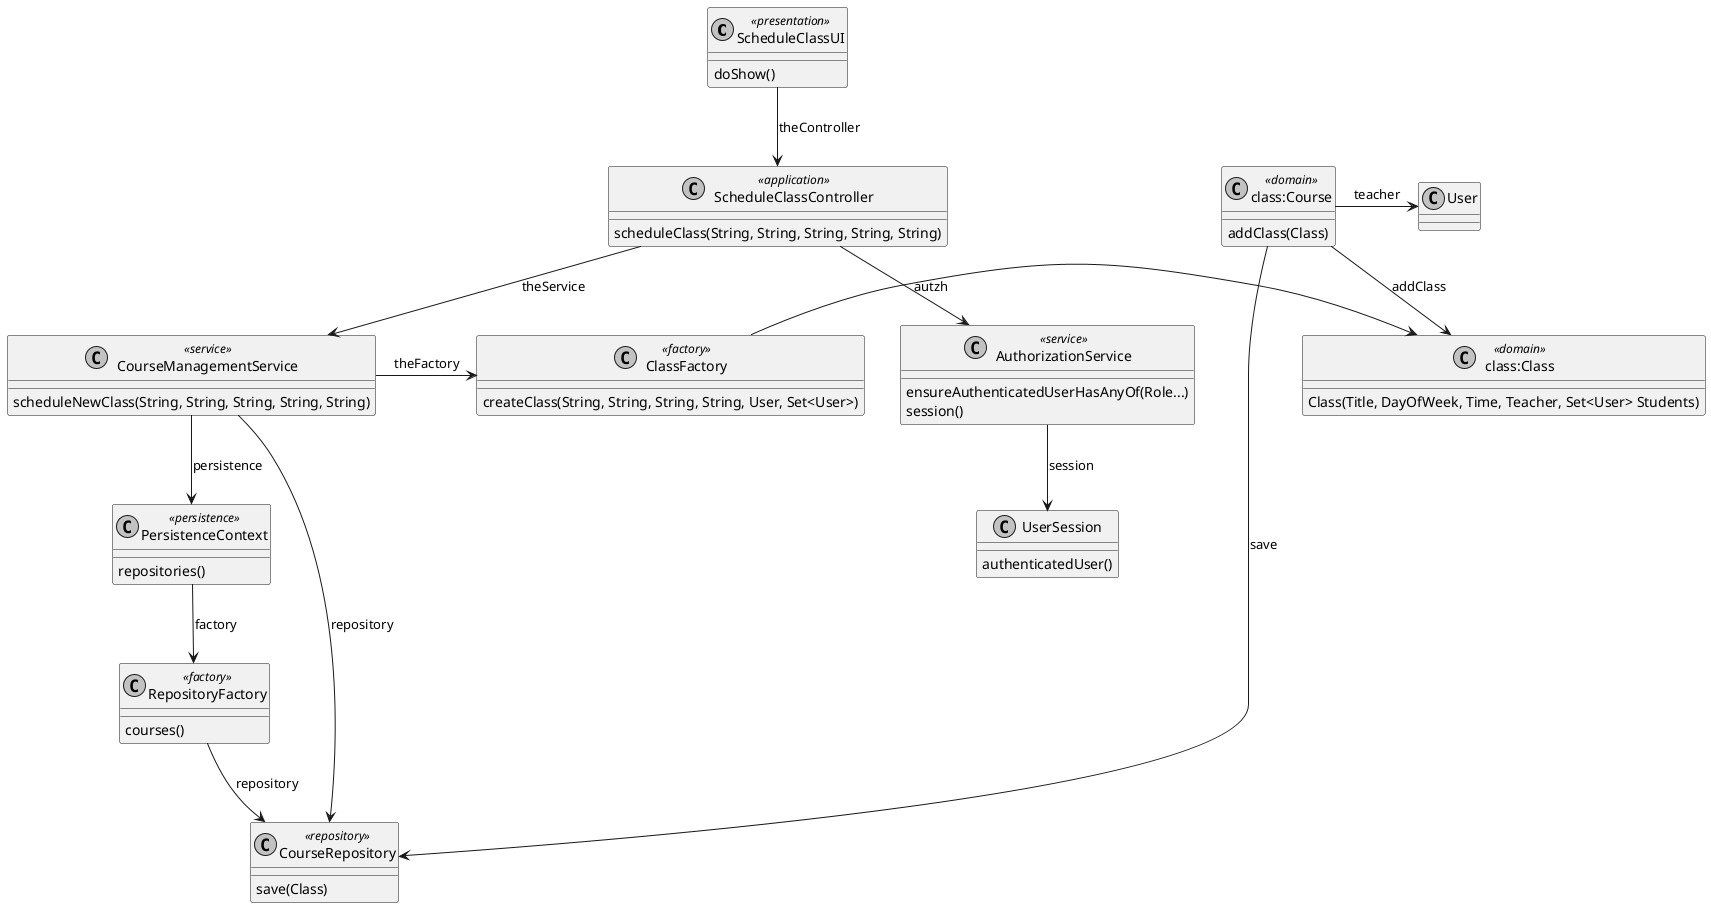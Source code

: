 @startuml

skinparam monochrome true
skinparam packageStyle rect
skinparam defaultFontName FG Virgil
skinparam shadowing false

class ScheduleClassUI <<presentation>> {
    doShow()
}
class ScheduleClassController <<application>> {
    scheduleClass(String, String, String, String, String)
}

class AuthorizationService <<service>> {
    ensureAuthenticatedUserHasAnyOf(Role...)
    session()
}

class UserSession {
    authenticatedUser()
}

class CourseManagementService <<service>> {
    scheduleNewClass(String, String, String, String, String)
}

class "class:Course" <<domain>> {
    addClass(Class)
}

class ClassFactory <<factory>> {
    createClass(String, String, String, String, User, Set<User>)
}

class "class:Class" <<domain>> {
    Class(Title, DayOfWeek, Time, Teacher, Set<User> Students)
}

class PersistenceContext <<persistence>> {
    repositories()
}

class RepositoryFactory <<factory>> {
    courses()
}

class CourseRepository <<repository>> {
    save(Class)
}

ScheduleClassUI --> ScheduleClassController : theController
ScheduleClassController --> CourseManagementService : theService
ScheduleClassController --> AuthorizationService : autzh
AuthorizationService --> UserSession : session
CourseManagementService -> ClassFactory : theFactory
ClassFactory -> "class:Class"
CourseManagementService --> PersistenceContext : persistence
PersistenceContext --> RepositoryFactory : factory
RepositoryFactory --> CourseRepository : repository
CourseManagementService --> CourseRepository : repository
"class:Course" --> "class:Class" : addClass
"class:Course" -> User : teacher
"class:Course" -> CourseRepository : save

@enduml